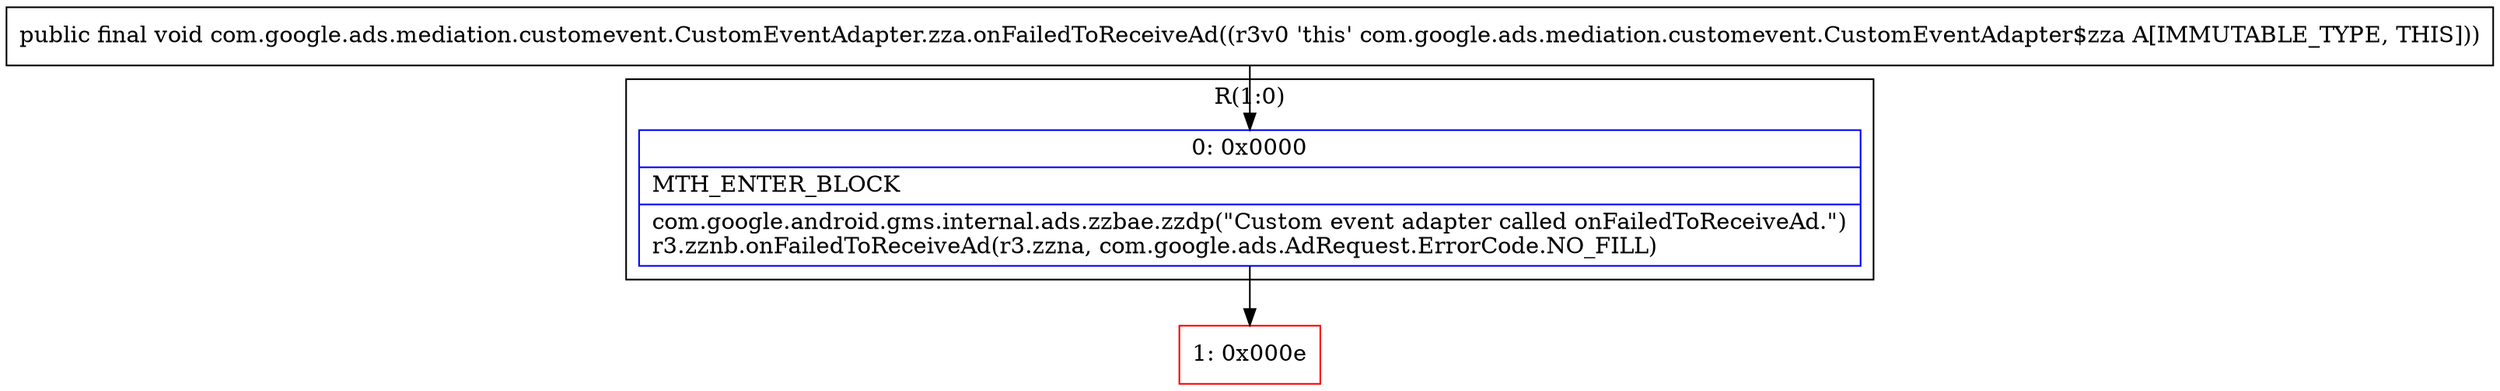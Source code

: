 digraph "CFG forcom.google.ads.mediation.customevent.CustomEventAdapter.zza.onFailedToReceiveAd()V" {
subgraph cluster_Region_903249306 {
label = "R(1:0)";
node [shape=record,color=blue];
Node_0 [shape=record,label="{0\:\ 0x0000|MTH_ENTER_BLOCK\l|com.google.android.gms.internal.ads.zzbae.zzdp(\"Custom event adapter called onFailedToReceiveAd.\")\lr3.zznb.onFailedToReceiveAd(r3.zzna, com.google.ads.AdRequest.ErrorCode.NO_FILL)\l}"];
}
Node_1 [shape=record,color=red,label="{1\:\ 0x000e}"];
MethodNode[shape=record,label="{public final void com.google.ads.mediation.customevent.CustomEventAdapter.zza.onFailedToReceiveAd((r3v0 'this' com.google.ads.mediation.customevent.CustomEventAdapter$zza A[IMMUTABLE_TYPE, THIS])) }"];
MethodNode -> Node_0;
Node_0 -> Node_1;
}

